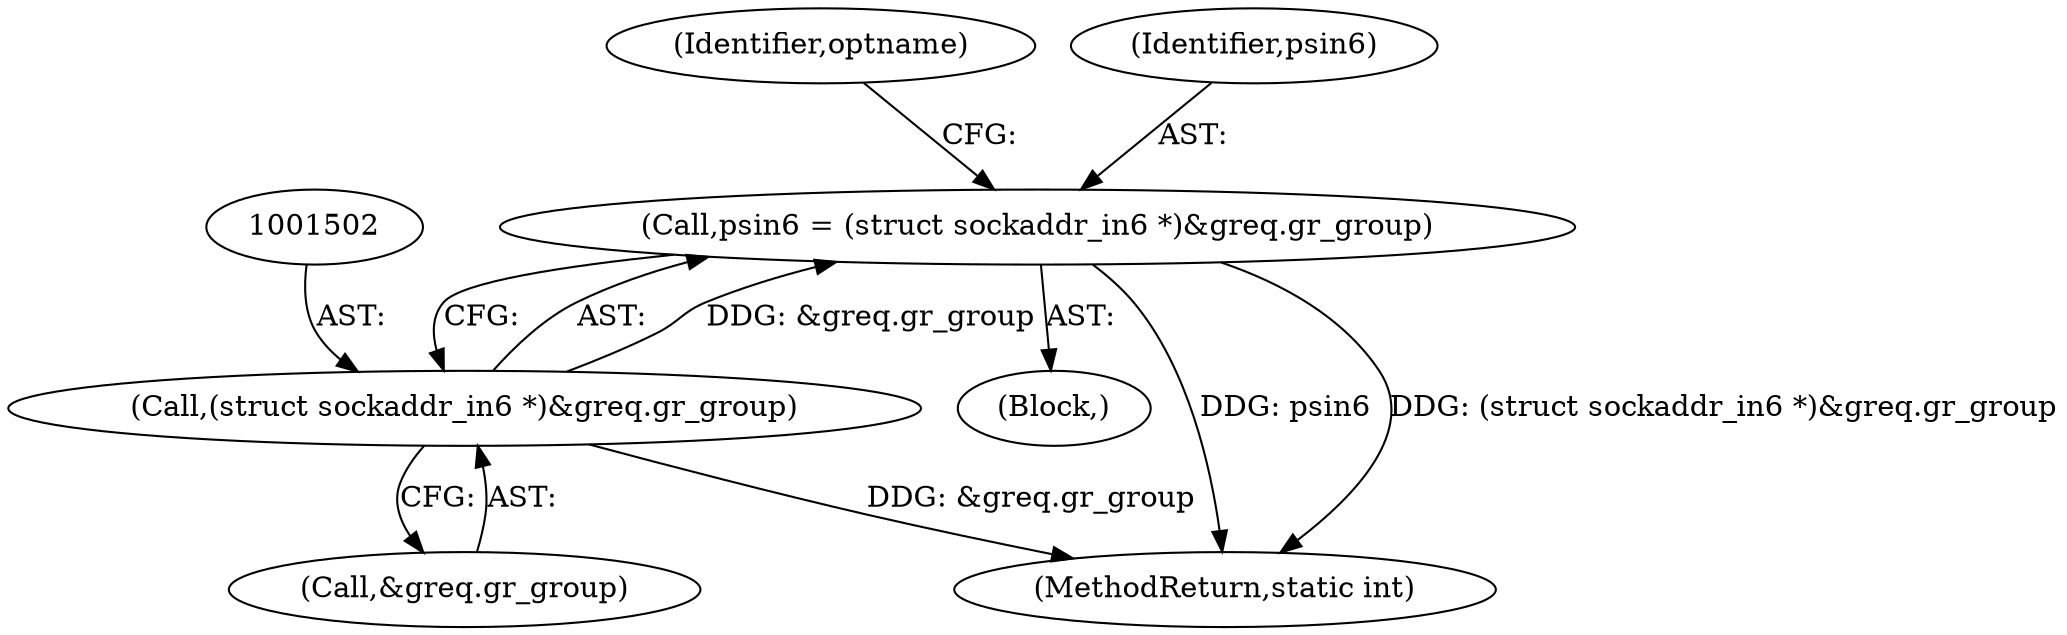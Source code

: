 digraph "0_linux_45f6fad84cc305103b28d73482b344d7f5b76f39_11@pointer" {
"1001499" [label="(Call,psin6 = (struct sockaddr_in6 *)&greq.gr_group)"];
"1001501" [label="(Call,(struct sockaddr_in6 *)&greq.gr_group)"];
"1001509" [label="(Identifier,optname)"];
"1001499" [label="(Call,psin6 = (struct sockaddr_in6 *)&greq.gr_group)"];
"1001464" [label="(Block,)"];
"1002046" [label="(MethodReturn,static int)"];
"1001503" [label="(Call,&greq.gr_group)"];
"1001500" [label="(Identifier,psin6)"];
"1001501" [label="(Call,(struct sockaddr_in6 *)&greq.gr_group)"];
"1001499" -> "1001464"  [label="AST: "];
"1001499" -> "1001501"  [label="CFG: "];
"1001500" -> "1001499"  [label="AST: "];
"1001501" -> "1001499"  [label="AST: "];
"1001509" -> "1001499"  [label="CFG: "];
"1001499" -> "1002046"  [label="DDG: psin6"];
"1001499" -> "1002046"  [label="DDG: (struct sockaddr_in6 *)&greq.gr_group"];
"1001501" -> "1001499"  [label="DDG: &greq.gr_group"];
"1001501" -> "1001503"  [label="CFG: "];
"1001502" -> "1001501"  [label="AST: "];
"1001503" -> "1001501"  [label="AST: "];
"1001501" -> "1002046"  [label="DDG: &greq.gr_group"];
}
